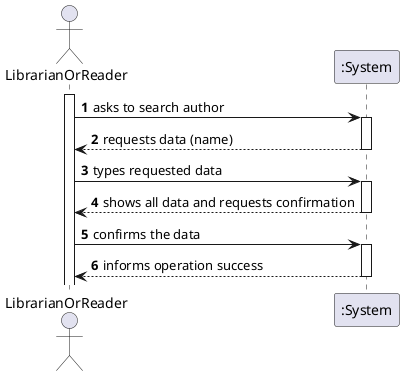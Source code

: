 @startuml
'https://plantuml.com/sequence-diagram

autoactivate on
autonumber

actor "LibrarianOrReader" as LibrarianOrReader
participant ":System" as System

activate LibrarianOrReader

LibrarianOrReader -> System: asks to search author
System --> LibrarianOrReader: requests data (name)

LibrarianOrReader -> System: types requested data
System --> LibrarianOrReader: shows all data and requests confirmation

LibrarianOrReader -> System: confirms the data
System --> LibrarianOrReader: informs operation success
@enduml
